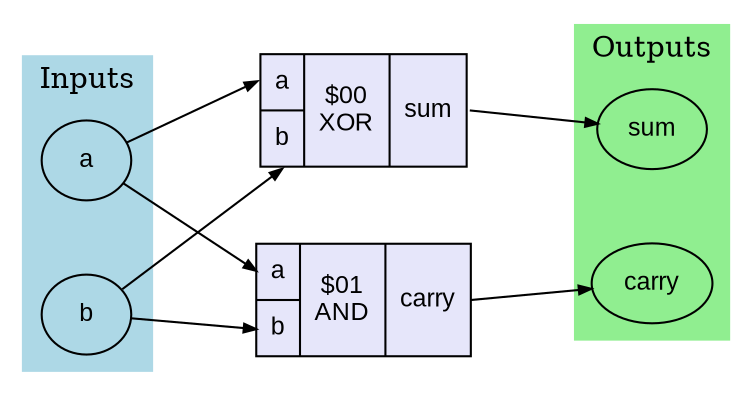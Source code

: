 digraph half_adder_assign {
	graph [concentrate=false dpi=300 nodesep=0.5 ordering=out rankdir=LR ranksep=0.8 splines=polyline]
	node [fillcolor=white fontname=Arial fontsize=12 height=0.4 margin=0.1 penwidth=1.0 shape=record style=filled width=0.6]
	edge [arrowhead=normal arrowsize=0.6 fontname=Arial fontsize=10 penwidth=1.0]
	a [label=a fillcolor=lightblue shape=ellipse style=filled]
	b [label=b fillcolor=lightblue shape=ellipse style=filled]
	sum [label=sum fillcolor=lightgreen shape=ellipse style=filled]
	carry [label=carry fillcolor=lightgreen shape=ellipse style=filled]
	assign_sum [label="{{<A> a|<B> b}|{$00\nXOR}|<sum> sum}" fillcolor=lavender shape=record style=filled]
	a -> assign_sum:A
	b -> assign_sum:B
	assign_sum:sum -> sum
	assign_carry [label="{{<A> a|<B> b}|{$01\nAND}|<carry> carry}" fillcolor=lavender shape=record style=filled]
	a -> assign_carry:A
	b -> assign_carry:B
	assign_carry:carry -> carry
	subgraph cluster_inputs {
		color=lightblue label=Inputs rank=source style=filled
		a
		b
	}
	subgraph cluster_outputs {
		color=lightgreen label=Outputs rank=sink style=filled
		sum
		carry
	}
}
